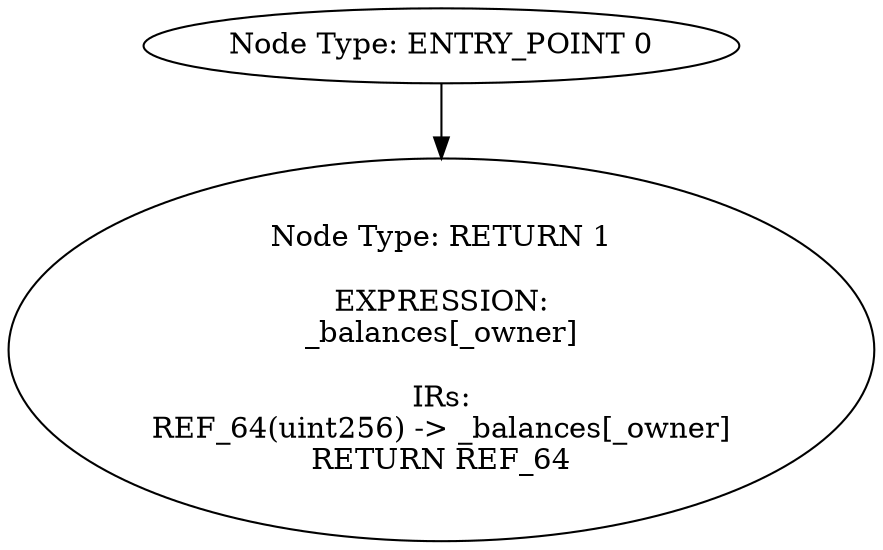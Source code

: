 digraph{
0[label="Node Type: ENTRY_POINT 0
"];
0->1;
1[label="Node Type: RETURN 1

EXPRESSION:
_balances[_owner]

IRs:
REF_64(uint256) -> _balances[_owner]
RETURN REF_64"];
}
